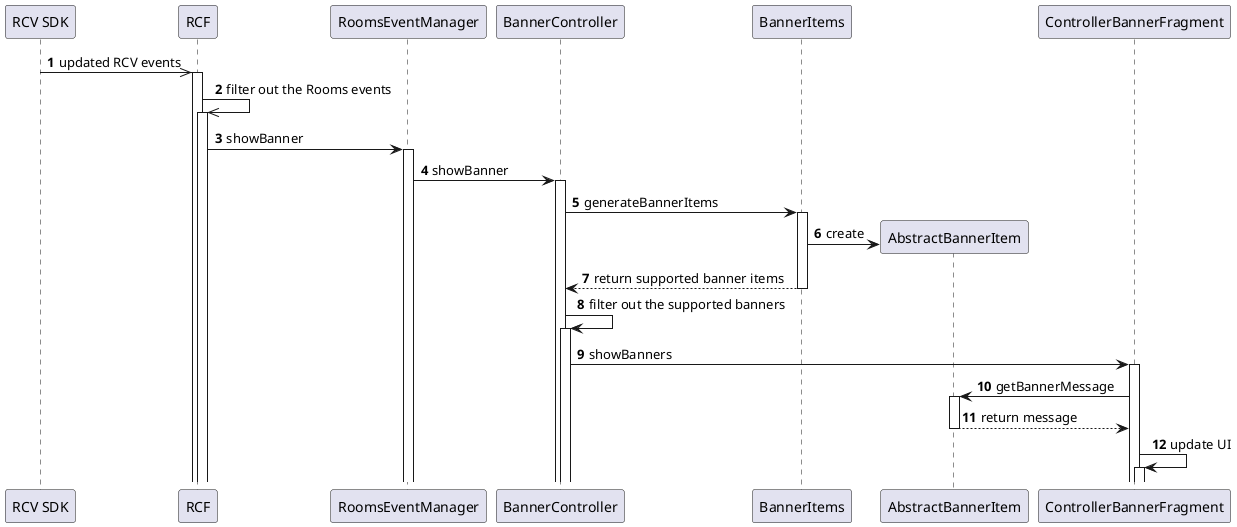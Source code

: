 @startuml
'https://plantuml.com/sequence-diagram

autonumber

participant "RCV SDK" as RCV
autoactivate on
RCV ->> RCF: updated RCV events

RCF ->> RCF: filter out the Rooms events

RCF -> RoomsEventManager: showBanner

RoomsEventManager -> BannerController: showBanner

BannerController -> BannerItems: generateBannerItems
BannerItems -> AbstractBannerItem **: create
return return supported banner items
BannerController -> BannerController: filter out the supported banners
BannerController -> ControllerBannerFragment: showBanners

ControllerBannerFragment -> AbstractBannerItem: getBannerMessage
return return message
ControllerBannerFragment -> ControllerBannerFragment: update UI

@enduml
